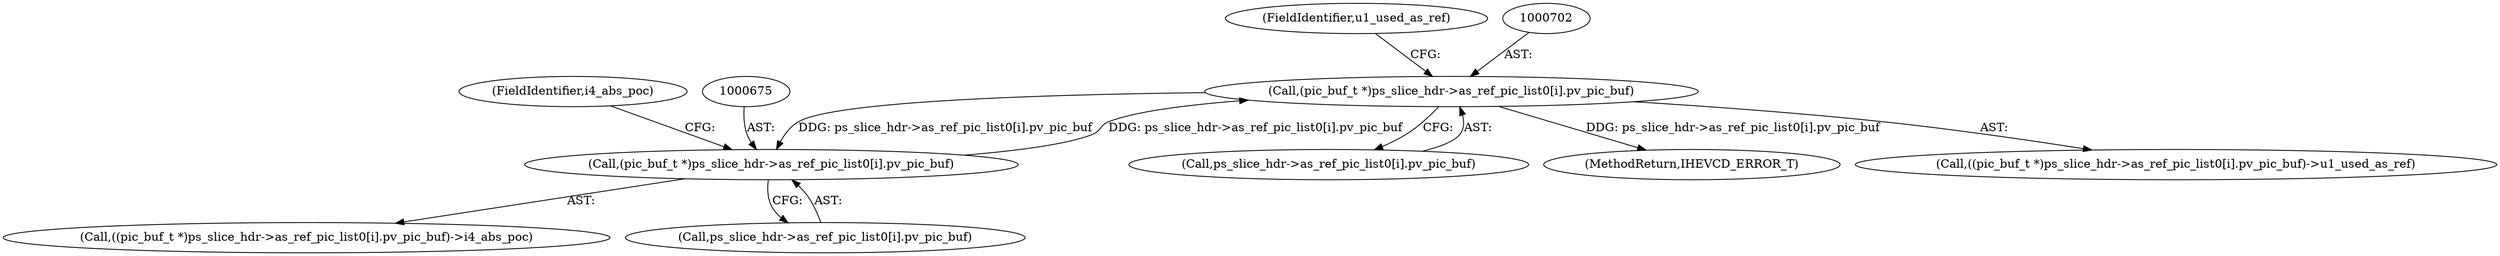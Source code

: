 digraph "0_Android_2b9fb0c2074d370a254b35e2489de2d94943578d@array" {
"1000701" [label="(Call,(pic_buf_t *)ps_slice_hdr->as_ref_pic_list0[i].pv_pic_buf)"];
"1000674" [label="(Call,(pic_buf_t *)ps_slice_hdr->as_ref_pic_list0[i].pv_pic_buf)"];
"1000701" [label="(Call,(pic_buf_t *)ps_slice_hdr->as_ref_pic_list0[i].pv_pic_buf)"];
"1000674" [label="(Call,(pic_buf_t *)ps_slice_hdr->as_ref_pic_list0[i].pv_pic_buf)"];
"1000703" [label="(Call,ps_slice_hdr->as_ref_pic_list0[i].pv_pic_buf)"];
"1000701" [label="(Call,(pic_buf_t *)ps_slice_hdr->as_ref_pic_list0[i].pv_pic_buf)"];
"1000683" [label="(FieldIdentifier,i4_abs_poc)"];
"1000673" [label="(Call,((pic_buf_t *)ps_slice_hdr->as_ref_pic_list0[i].pv_pic_buf)->i4_abs_poc)"];
"1005291" [label="(MethodReturn,IHEVCD_ERROR_T)"];
"1000710" [label="(FieldIdentifier,u1_used_as_ref)"];
"1000700" [label="(Call,((pic_buf_t *)ps_slice_hdr->as_ref_pic_list0[i].pv_pic_buf)->u1_used_as_ref)"];
"1000676" [label="(Call,ps_slice_hdr->as_ref_pic_list0[i].pv_pic_buf)"];
"1000701" -> "1000700"  [label="AST: "];
"1000701" -> "1000703"  [label="CFG: "];
"1000702" -> "1000701"  [label="AST: "];
"1000703" -> "1000701"  [label="AST: "];
"1000710" -> "1000701"  [label="CFG: "];
"1000701" -> "1005291"  [label="DDG: ps_slice_hdr->as_ref_pic_list0[i].pv_pic_buf"];
"1000701" -> "1000674"  [label="DDG: ps_slice_hdr->as_ref_pic_list0[i].pv_pic_buf"];
"1000674" -> "1000701"  [label="DDG: ps_slice_hdr->as_ref_pic_list0[i].pv_pic_buf"];
"1000674" -> "1000673"  [label="AST: "];
"1000674" -> "1000676"  [label="CFG: "];
"1000675" -> "1000674"  [label="AST: "];
"1000676" -> "1000674"  [label="AST: "];
"1000683" -> "1000674"  [label="CFG: "];
}
